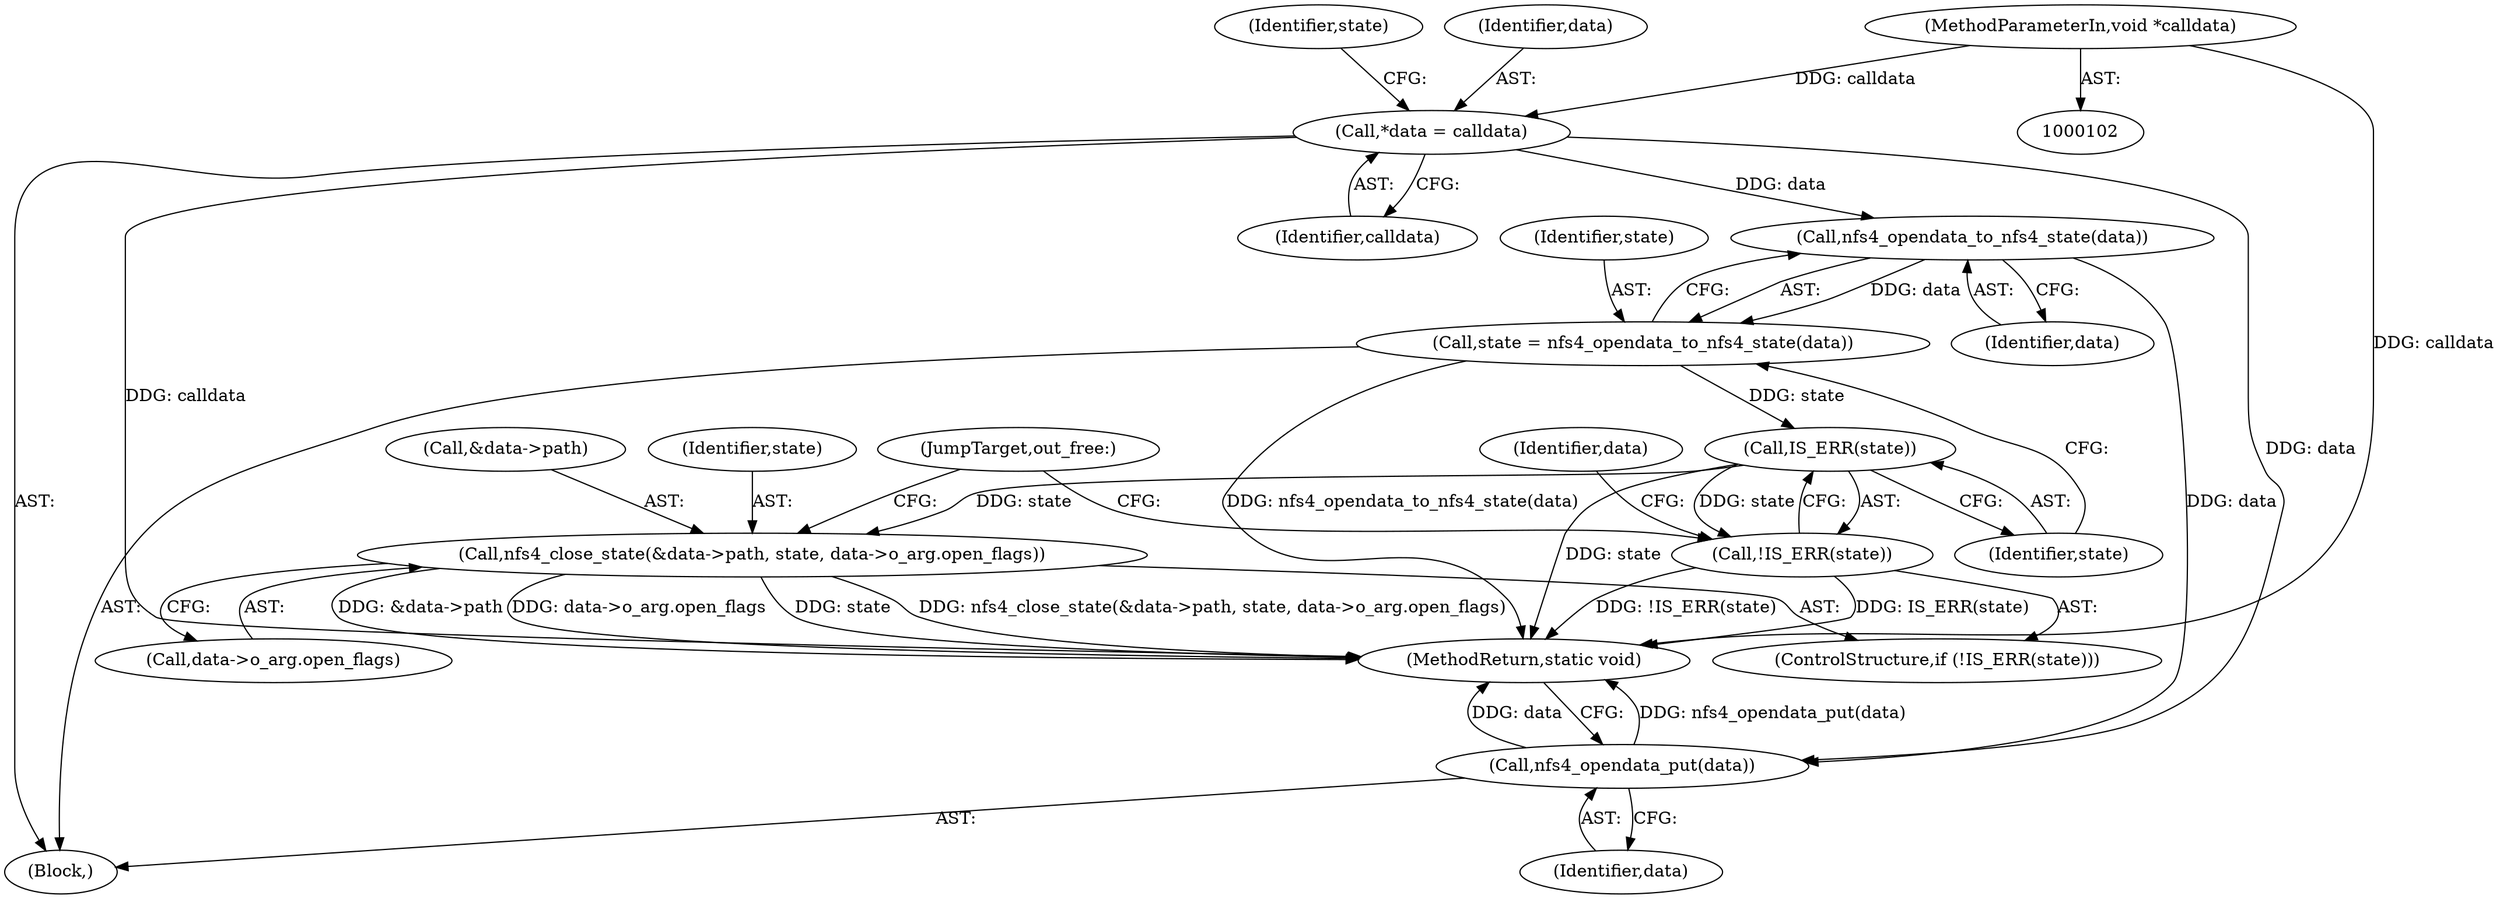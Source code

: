digraph "1_linux_dc0b027dfadfcb8a5504f7d8052754bf8d501ab9_11@API" {
"1000128" [label="(Call,nfs4_opendata_to_nfs4_state(data))"];
"1000106" [label="(Call,*data = calldata)"];
"1000103" [label="(MethodParameterIn,void *calldata)"];
"1000126" [label="(Call,state = nfs4_opendata_to_nfs4_state(data))"];
"1000132" [label="(Call,IS_ERR(state))"];
"1000131" [label="(Call,!IS_ERR(state))"];
"1000134" [label="(Call,nfs4_close_state(&data->path, state, data->o_arg.open_flags))"];
"1000146" [label="(Call,nfs4_opendata_put(data))"];
"1000140" [label="(Call,data->o_arg.open_flags)"];
"1000103" [label="(MethodParameterIn,void *calldata)"];
"1000108" [label="(Identifier,calldata)"];
"1000129" [label="(Identifier,data)"];
"1000135" [label="(Call,&data->path)"];
"1000147" [label="(Identifier,data)"];
"1000111" [label="(Identifier,state)"];
"1000106" [label="(Call,*data = calldata)"];
"1000131" [label="(Call,!IS_ERR(state))"];
"1000133" [label="(Identifier,state)"];
"1000107" [label="(Identifier,data)"];
"1000134" [label="(Call,nfs4_close_state(&data->path, state, data->o_arg.open_flags))"];
"1000145" [label="(JumpTarget,out_free:)"];
"1000104" [label="(Block,)"];
"1000128" [label="(Call,nfs4_opendata_to_nfs4_state(data))"];
"1000126" [label="(Call,state = nfs4_opendata_to_nfs4_state(data))"];
"1000132" [label="(Call,IS_ERR(state))"];
"1000139" [label="(Identifier,state)"];
"1000137" [label="(Identifier,data)"];
"1000127" [label="(Identifier,state)"];
"1000148" [label="(MethodReturn,static void)"];
"1000146" [label="(Call,nfs4_opendata_put(data))"];
"1000130" [label="(ControlStructure,if (!IS_ERR(state)))"];
"1000128" -> "1000126"  [label="AST: "];
"1000128" -> "1000129"  [label="CFG: "];
"1000129" -> "1000128"  [label="AST: "];
"1000126" -> "1000128"  [label="CFG: "];
"1000128" -> "1000126"  [label="DDG: data"];
"1000106" -> "1000128"  [label="DDG: data"];
"1000128" -> "1000146"  [label="DDG: data"];
"1000106" -> "1000104"  [label="AST: "];
"1000106" -> "1000108"  [label="CFG: "];
"1000107" -> "1000106"  [label="AST: "];
"1000108" -> "1000106"  [label="AST: "];
"1000111" -> "1000106"  [label="CFG: "];
"1000106" -> "1000148"  [label="DDG: calldata"];
"1000103" -> "1000106"  [label="DDG: calldata"];
"1000106" -> "1000146"  [label="DDG: data"];
"1000103" -> "1000102"  [label="AST: "];
"1000103" -> "1000148"  [label="DDG: calldata"];
"1000126" -> "1000104"  [label="AST: "];
"1000127" -> "1000126"  [label="AST: "];
"1000133" -> "1000126"  [label="CFG: "];
"1000126" -> "1000148"  [label="DDG: nfs4_opendata_to_nfs4_state(data)"];
"1000126" -> "1000132"  [label="DDG: state"];
"1000132" -> "1000131"  [label="AST: "];
"1000132" -> "1000133"  [label="CFG: "];
"1000133" -> "1000132"  [label="AST: "];
"1000131" -> "1000132"  [label="CFG: "];
"1000132" -> "1000148"  [label="DDG: state"];
"1000132" -> "1000131"  [label="DDG: state"];
"1000132" -> "1000134"  [label="DDG: state"];
"1000131" -> "1000130"  [label="AST: "];
"1000137" -> "1000131"  [label="CFG: "];
"1000145" -> "1000131"  [label="CFG: "];
"1000131" -> "1000148"  [label="DDG: !IS_ERR(state)"];
"1000131" -> "1000148"  [label="DDG: IS_ERR(state)"];
"1000134" -> "1000130"  [label="AST: "];
"1000134" -> "1000140"  [label="CFG: "];
"1000135" -> "1000134"  [label="AST: "];
"1000139" -> "1000134"  [label="AST: "];
"1000140" -> "1000134"  [label="AST: "];
"1000145" -> "1000134"  [label="CFG: "];
"1000134" -> "1000148"  [label="DDG: data->o_arg.open_flags"];
"1000134" -> "1000148"  [label="DDG: state"];
"1000134" -> "1000148"  [label="DDG: nfs4_close_state(&data->path, state, data->o_arg.open_flags)"];
"1000134" -> "1000148"  [label="DDG: &data->path"];
"1000146" -> "1000104"  [label="AST: "];
"1000146" -> "1000147"  [label="CFG: "];
"1000147" -> "1000146"  [label="AST: "];
"1000148" -> "1000146"  [label="CFG: "];
"1000146" -> "1000148"  [label="DDG: nfs4_opendata_put(data)"];
"1000146" -> "1000148"  [label="DDG: data"];
}
